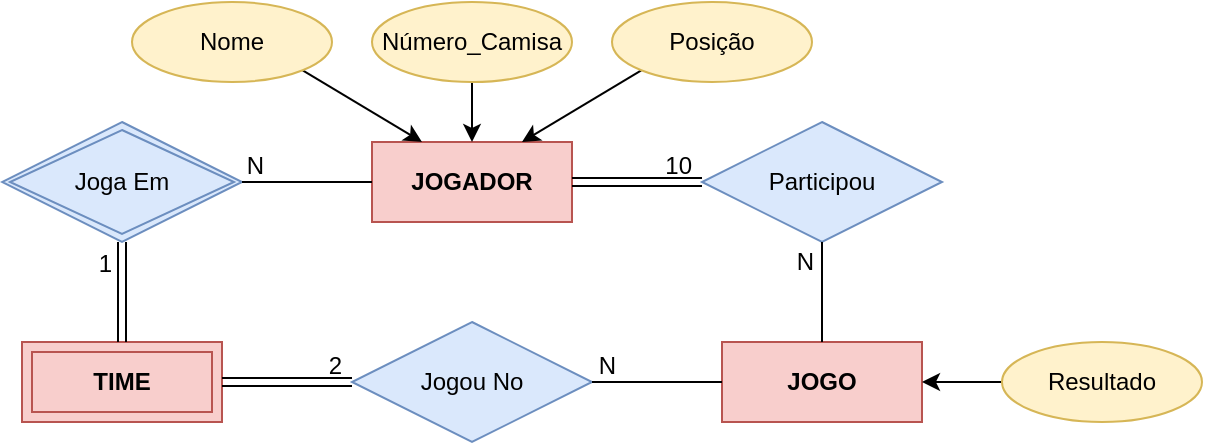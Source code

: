 <mxfile version="21.0.8" type="github">
  <diagram id="R2lEEEUBdFMjLlhIrx00" name="Page-1">
    <mxGraphModel dx="1041" dy="615" grid="1" gridSize="10" guides="1" tooltips="1" connect="1" arrows="1" fold="1" page="1" pageScale="1" pageWidth="850" pageHeight="1100" math="0" shadow="0" extFonts="Permanent Marker^https://fonts.googleapis.com/css?family=Permanent+Marker">
      <root>
        <mxCell id="0" />
        <mxCell id="1" parent="0" />
        <mxCell id="OydwuzZR1GyqLVAHp3jK-2" value="&lt;b&gt;JOGO&lt;/b&gt;" style="whiteSpace=wrap;html=1;align=center;fillColor=#f8cecc;strokeColor=#b85450;" vertex="1" parent="1">
          <mxGeometry x="550" y="350" width="100" height="40" as="geometry" />
        </mxCell>
        <mxCell id="OydwuzZR1GyqLVAHp3jK-3" value="&lt;b&gt;JOGADOR&lt;/b&gt;" style="whiteSpace=wrap;html=1;align=center;fillColor=#f8cecc;strokeColor=#b85450;" vertex="1" parent="1">
          <mxGeometry x="375" y="250" width="100" height="40" as="geometry" />
        </mxCell>
        <mxCell id="OydwuzZR1GyqLVAHp3jK-5" value="&lt;b&gt;TIME&lt;/b&gt;" style="shape=ext;margin=3;double=1;whiteSpace=wrap;html=1;align=center;fillColor=#f8cecc;strokeColor=#b85450;" vertex="1" parent="1">
          <mxGeometry x="200" y="350" width="100" height="40" as="geometry" />
        </mxCell>
        <mxCell id="OydwuzZR1GyqLVAHp3jK-6" value="Joga Em" style="shape=rhombus;double=1;perimeter=rhombusPerimeter;whiteSpace=wrap;html=1;align=center;fillColor=#dae8fc;strokeColor=#6c8ebf;" vertex="1" parent="1">
          <mxGeometry x="190" y="240" width="120" height="60" as="geometry" />
        </mxCell>
        <mxCell id="OydwuzZR1GyqLVAHp3jK-7" value="Jogou No" style="shape=rhombus;perimeter=rhombusPerimeter;whiteSpace=wrap;html=1;align=center;fillColor=#dae8fc;strokeColor=#6c8ebf;" vertex="1" parent="1">
          <mxGeometry x="365" y="340" width="120" height="60" as="geometry" />
        </mxCell>
        <mxCell id="OydwuzZR1GyqLVAHp3jK-8" value="" style="shape=link;html=1;rounded=0;exitX=0.5;exitY=1;exitDx=0;exitDy=0;entryX=0.5;entryY=0;entryDx=0;entryDy=0;" edge="1" parent="1" source="OydwuzZR1GyqLVAHp3jK-6" target="OydwuzZR1GyqLVAHp3jK-5">
          <mxGeometry relative="1" as="geometry">
            <mxPoint x="330" y="330" as="sourcePoint" />
            <mxPoint x="490" y="330" as="targetPoint" />
          </mxGeometry>
        </mxCell>
        <mxCell id="OydwuzZR1GyqLVAHp3jK-9" value="1" style="resizable=0;html=1;whiteSpace=wrap;align=right;verticalAlign=bottom;" connectable="0" vertex="1" parent="OydwuzZR1GyqLVAHp3jK-8">
          <mxGeometry x="1" relative="1" as="geometry">
            <mxPoint x="-4" y="-31" as="offset" />
          </mxGeometry>
        </mxCell>
        <mxCell id="OydwuzZR1GyqLVAHp3jK-12" value="" style="shape=link;html=1;rounded=0;exitX=1;exitY=0.5;exitDx=0;exitDy=0;entryX=0;entryY=0.5;entryDx=0;entryDy=0;" edge="1" parent="1" source="OydwuzZR1GyqLVAHp3jK-5" target="OydwuzZR1GyqLVAHp3jK-7">
          <mxGeometry relative="1" as="geometry">
            <mxPoint x="370" y="340" as="sourcePoint" />
            <mxPoint x="530" y="340" as="targetPoint" />
          </mxGeometry>
        </mxCell>
        <mxCell id="OydwuzZR1GyqLVAHp3jK-13" value="2" style="resizable=0;html=1;whiteSpace=wrap;align=right;verticalAlign=bottom;" connectable="0" vertex="1" parent="OydwuzZR1GyqLVAHp3jK-12">
          <mxGeometry x="1" relative="1" as="geometry">
            <mxPoint x="-4" as="offset" />
          </mxGeometry>
        </mxCell>
        <mxCell id="OydwuzZR1GyqLVAHp3jK-16" value="" style="shape=link;html=1;rounded=0;exitX=1;exitY=0.5;exitDx=0;exitDy=0;" edge="1" parent="1" source="OydwuzZR1GyqLVAHp3jK-3" target="OydwuzZR1GyqLVAHp3jK-19">
          <mxGeometry relative="1" as="geometry">
            <mxPoint x="320" y="360" as="sourcePoint" />
            <mxPoint x="480" y="360" as="targetPoint" />
          </mxGeometry>
        </mxCell>
        <mxCell id="OydwuzZR1GyqLVAHp3jK-17" value="10" style="resizable=0;html=1;whiteSpace=wrap;align=right;verticalAlign=bottom;" connectable="0" vertex="1" parent="OydwuzZR1GyqLVAHp3jK-16">
          <mxGeometry x="1" relative="1" as="geometry">
            <mxPoint x="-4" as="offset" />
          </mxGeometry>
        </mxCell>
        <mxCell id="OydwuzZR1GyqLVAHp3jK-19" value="Participou" style="shape=rhombus;perimeter=rhombusPerimeter;whiteSpace=wrap;html=1;align=center;fillColor=#dae8fc;strokeColor=#6c8ebf;" vertex="1" parent="1">
          <mxGeometry x="540" y="240" width="120" height="60" as="geometry" />
        </mxCell>
        <mxCell id="OydwuzZR1GyqLVAHp3jK-22" value="" style="endArrow=none;html=1;rounded=0;entryX=0.5;entryY=1;entryDx=0;entryDy=0;exitX=0.5;exitY=0;exitDx=0;exitDy=0;" edge="1" parent="1" source="OydwuzZR1GyqLVAHp3jK-2" target="OydwuzZR1GyqLVAHp3jK-19">
          <mxGeometry relative="1" as="geometry">
            <mxPoint x="360" y="340" as="sourcePoint" />
            <mxPoint x="520" y="340" as="targetPoint" />
          </mxGeometry>
        </mxCell>
        <mxCell id="OydwuzZR1GyqLVAHp3jK-23" value="N" style="resizable=0;html=1;whiteSpace=wrap;align=right;verticalAlign=bottom;" connectable="0" vertex="1" parent="OydwuzZR1GyqLVAHp3jK-22">
          <mxGeometry x="1" relative="1" as="geometry">
            <mxPoint x="-3" y="18" as="offset" />
          </mxGeometry>
        </mxCell>
        <mxCell id="OydwuzZR1GyqLVAHp3jK-24" value="" style="endArrow=none;html=1;rounded=0;entryX=1;entryY=0.5;entryDx=0;entryDy=0;exitX=0;exitY=0.5;exitDx=0;exitDy=0;" edge="1" parent="1" source="OydwuzZR1GyqLVAHp3jK-3" target="OydwuzZR1GyqLVAHp3jK-6">
          <mxGeometry relative="1" as="geometry">
            <mxPoint x="360" y="340" as="sourcePoint" />
            <mxPoint x="520" y="340" as="targetPoint" />
          </mxGeometry>
        </mxCell>
        <mxCell id="OydwuzZR1GyqLVAHp3jK-25" value="N" style="resizable=0;html=1;whiteSpace=wrap;align=right;verticalAlign=bottom;" connectable="0" vertex="1" parent="OydwuzZR1GyqLVAHp3jK-24">
          <mxGeometry x="1" relative="1" as="geometry">
            <mxPoint x="12" as="offset" />
          </mxGeometry>
        </mxCell>
        <mxCell id="OydwuzZR1GyqLVAHp3jK-26" value="" style="endArrow=none;html=1;rounded=0;entryX=1;entryY=0.5;entryDx=0;entryDy=0;exitX=0;exitY=0.5;exitDx=0;exitDy=0;" edge="1" parent="1" source="OydwuzZR1GyqLVAHp3jK-2" target="OydwuzZR1GyqLVAHp3jK-7">
          <mxGeometry relative="1" as="geometry">
            <mxPoint x="360" y="340" as="sourcePoint" />
            <mxPoint x="520" y="340" as="targetPoint" />
          </mxGeometry>
        </mxCell>
        <mxCell id="OydwuzZR1GyqLVAHp3jK-27" value="N" style="resizable=0;html=1;whiteSpace=wrap;align=right;verticalAlign=bottom;" connectable="0" vertex="1" parent="OydwuzZR1GyqLVAHp3jK-26">
          <mxGeometry x="1" relative="1" as="geometry">
            <mxPoint x="13" as="offset" />
          </mxGeometry>
        </mxCell>
        <mxCell id="OydwuzZR1GyqLVAHp3jK-31" style="rounded=0;orthogonalLoop=1;jettySize=auto;html=1;exitX=1;exitY=1;exitDx=0;exitDy=0;entryX=0.25;entryY=0;entryDx=0;entryDy=0;" edge="1" parent="1" source="OydwuzZR1GyqLVAHp3jK-28" target="OydwuzZR1GyqLVAHp3jK-3">
          <mxGeometry relative="1" as="geometry" />
        </mxCell>
        <mxCell id="OydwuzZR1GyqLVAHp3jK-28" value="Nome" style="ellipse;whiteSpace=wrap;html=1;align=center;fillColor=#fff2cc;strokeColor=#d6b656;" vertex="1" parent="1">
          <mxGeometry x="255" y="180" width="100" height="40" as="geometry" />
        </mxCell>
        <mxCell id="OydwuzZR1GyqLVAHp3jK-32" style="edgeStyle=none;rounded=0;orthogonalLoop=1;jettySize=auto;html=1;exitX=0.5;exitY=1;exitDx=0;exitDy=0;entryX=0.5;entryY=0;entryDx=0;entryDy=0;" edge="1" parent="1" source="OydwuzZR1GyqLVAHp3jK-29" target="OydwuzZR1GyqLVAHp3jK-3">
          <mxGeometry relative="1" as="geometry" />
        </mxCell>
        <mxCell id="OydwuzZR1GyqLVAHp3jK-29" value="Número_Camisa" style="ellipse;whiteSpace=wrap;html=1;align=center;fillColor=#fff2cc;strokeColor=#d6b656;" vertex="1" parent="1">
          <mxGeometry x="375" y="180" width="100" height="40" as="geometry" />
        </mxCell>
        <mxCell id="OydwuzZR1GyqLVAHp3jK-33" style="edgeStyle=none;rounded=0;orthogonalLoop=1;jettySize=auto;html=1;exitX=0;exitY=1;exitDx=0;exitDy=0;" edge="1" parent="1" source="OydwuzZR1GyqLVAHp3jK-30">
          <mxGeometry relative="1" as="geometry">
            <mxPoint x="450" y="250" as="targetPoint" />
          </mxGeometry>
        </mxCell>
        <mxCell id="OydwuzZR1GyqLVAHp3jK-30" value="Posição" style="ellipse;whiteSpace=wrap;html=1;align=center;fillColor=#fff2cc;strokeColor=#d6b656;" vertex="1" parent="1">
          <mxGeometry x="495" y="180" width="100" height="40" as="geometry" />
        </mxCell>
        <mxCell id="OydwuzZR1GyqLVAHp3jK-35" style="edgeStyle=none;rounded=0;orthogonalLoop=1;jettySize=auto;html=1;exitX=0;exitY=0.5;exitDx=0;exitDy=0;entryX=1;entryY=0.5;entryDx=0;entryDy=0;" edge="1" parent="1" source="OydwuzZR1GyqLVAHp3jK-34" target="OydwuzZR1GyqLVAHp3jK-2">
          <mxGeometry relative="1" as="geometry" />
        </mxCell>
        <mxCell id="OydwuzZR1GyqLVAHp3jK-34" value="Resultado" style="ellipse;whiteSpace=wrap;html=1;align=center;fillColor=#fff2cc;strokeColor=#d6b656;" vertex="1" parent="1">
          <mxGeometry x="690" y="350" width="100" height="40" as="geometry" />
        </mxCell>
      </root>
    </mxGraphModel>
  </diagram>
</mxfile>
